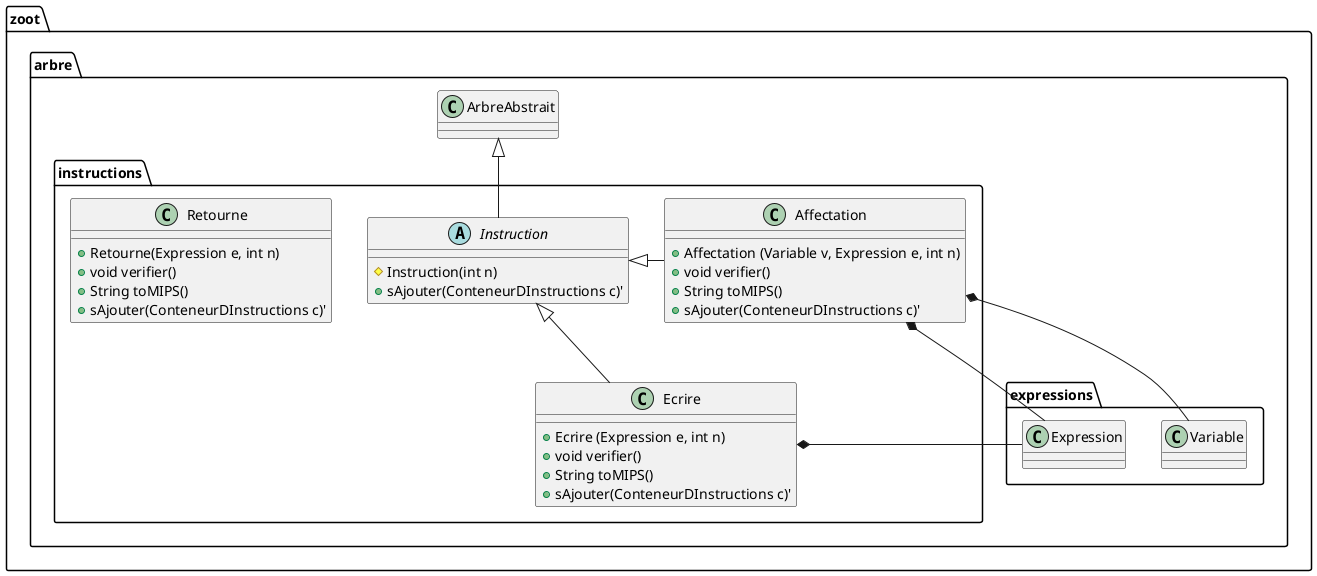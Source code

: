 @startuml "Package instructions"

namespace zoot.arbre.instructions {
    ' Includes
    ' Classes
    class Ecrire {
        + Ecrire (Expression e, int n)
        + void verifier()
        + String toMIPS()
        + sAjouter(ConteneurDInstructions c)'
    }

    class Affectation {
        + Affectation (Variable v, Expression e, int n)
        + void verifier()
        + String toMIPS()
        + sAjouter(ConteneurDInstructions c)'
    }

    class Retourne {
        + Retourne(Expression e, int n)
        + void verifier()
        + String toMIPS()
        + sAjouter(ConteneurDInstructions c)'
    }

    abstract class Instruction {
        # Instruction(int n)
        + sAjouter(ConteneurDInstructions c)'
    }
    
    ' Relations entre les classes
    Ecrire -up-|> Instruction
    Ecrire *-right- zoot.arbre.expressions.Expression
    Instruction -up-|> zoot.arbre.ArbreAbstrait
    Affectation -right-|> Instruction
    Affectation *-- zoot.arbre.expressions.Variable
    Affectation *-down- zoot.arbre.expressions.Expression
}

@enduml